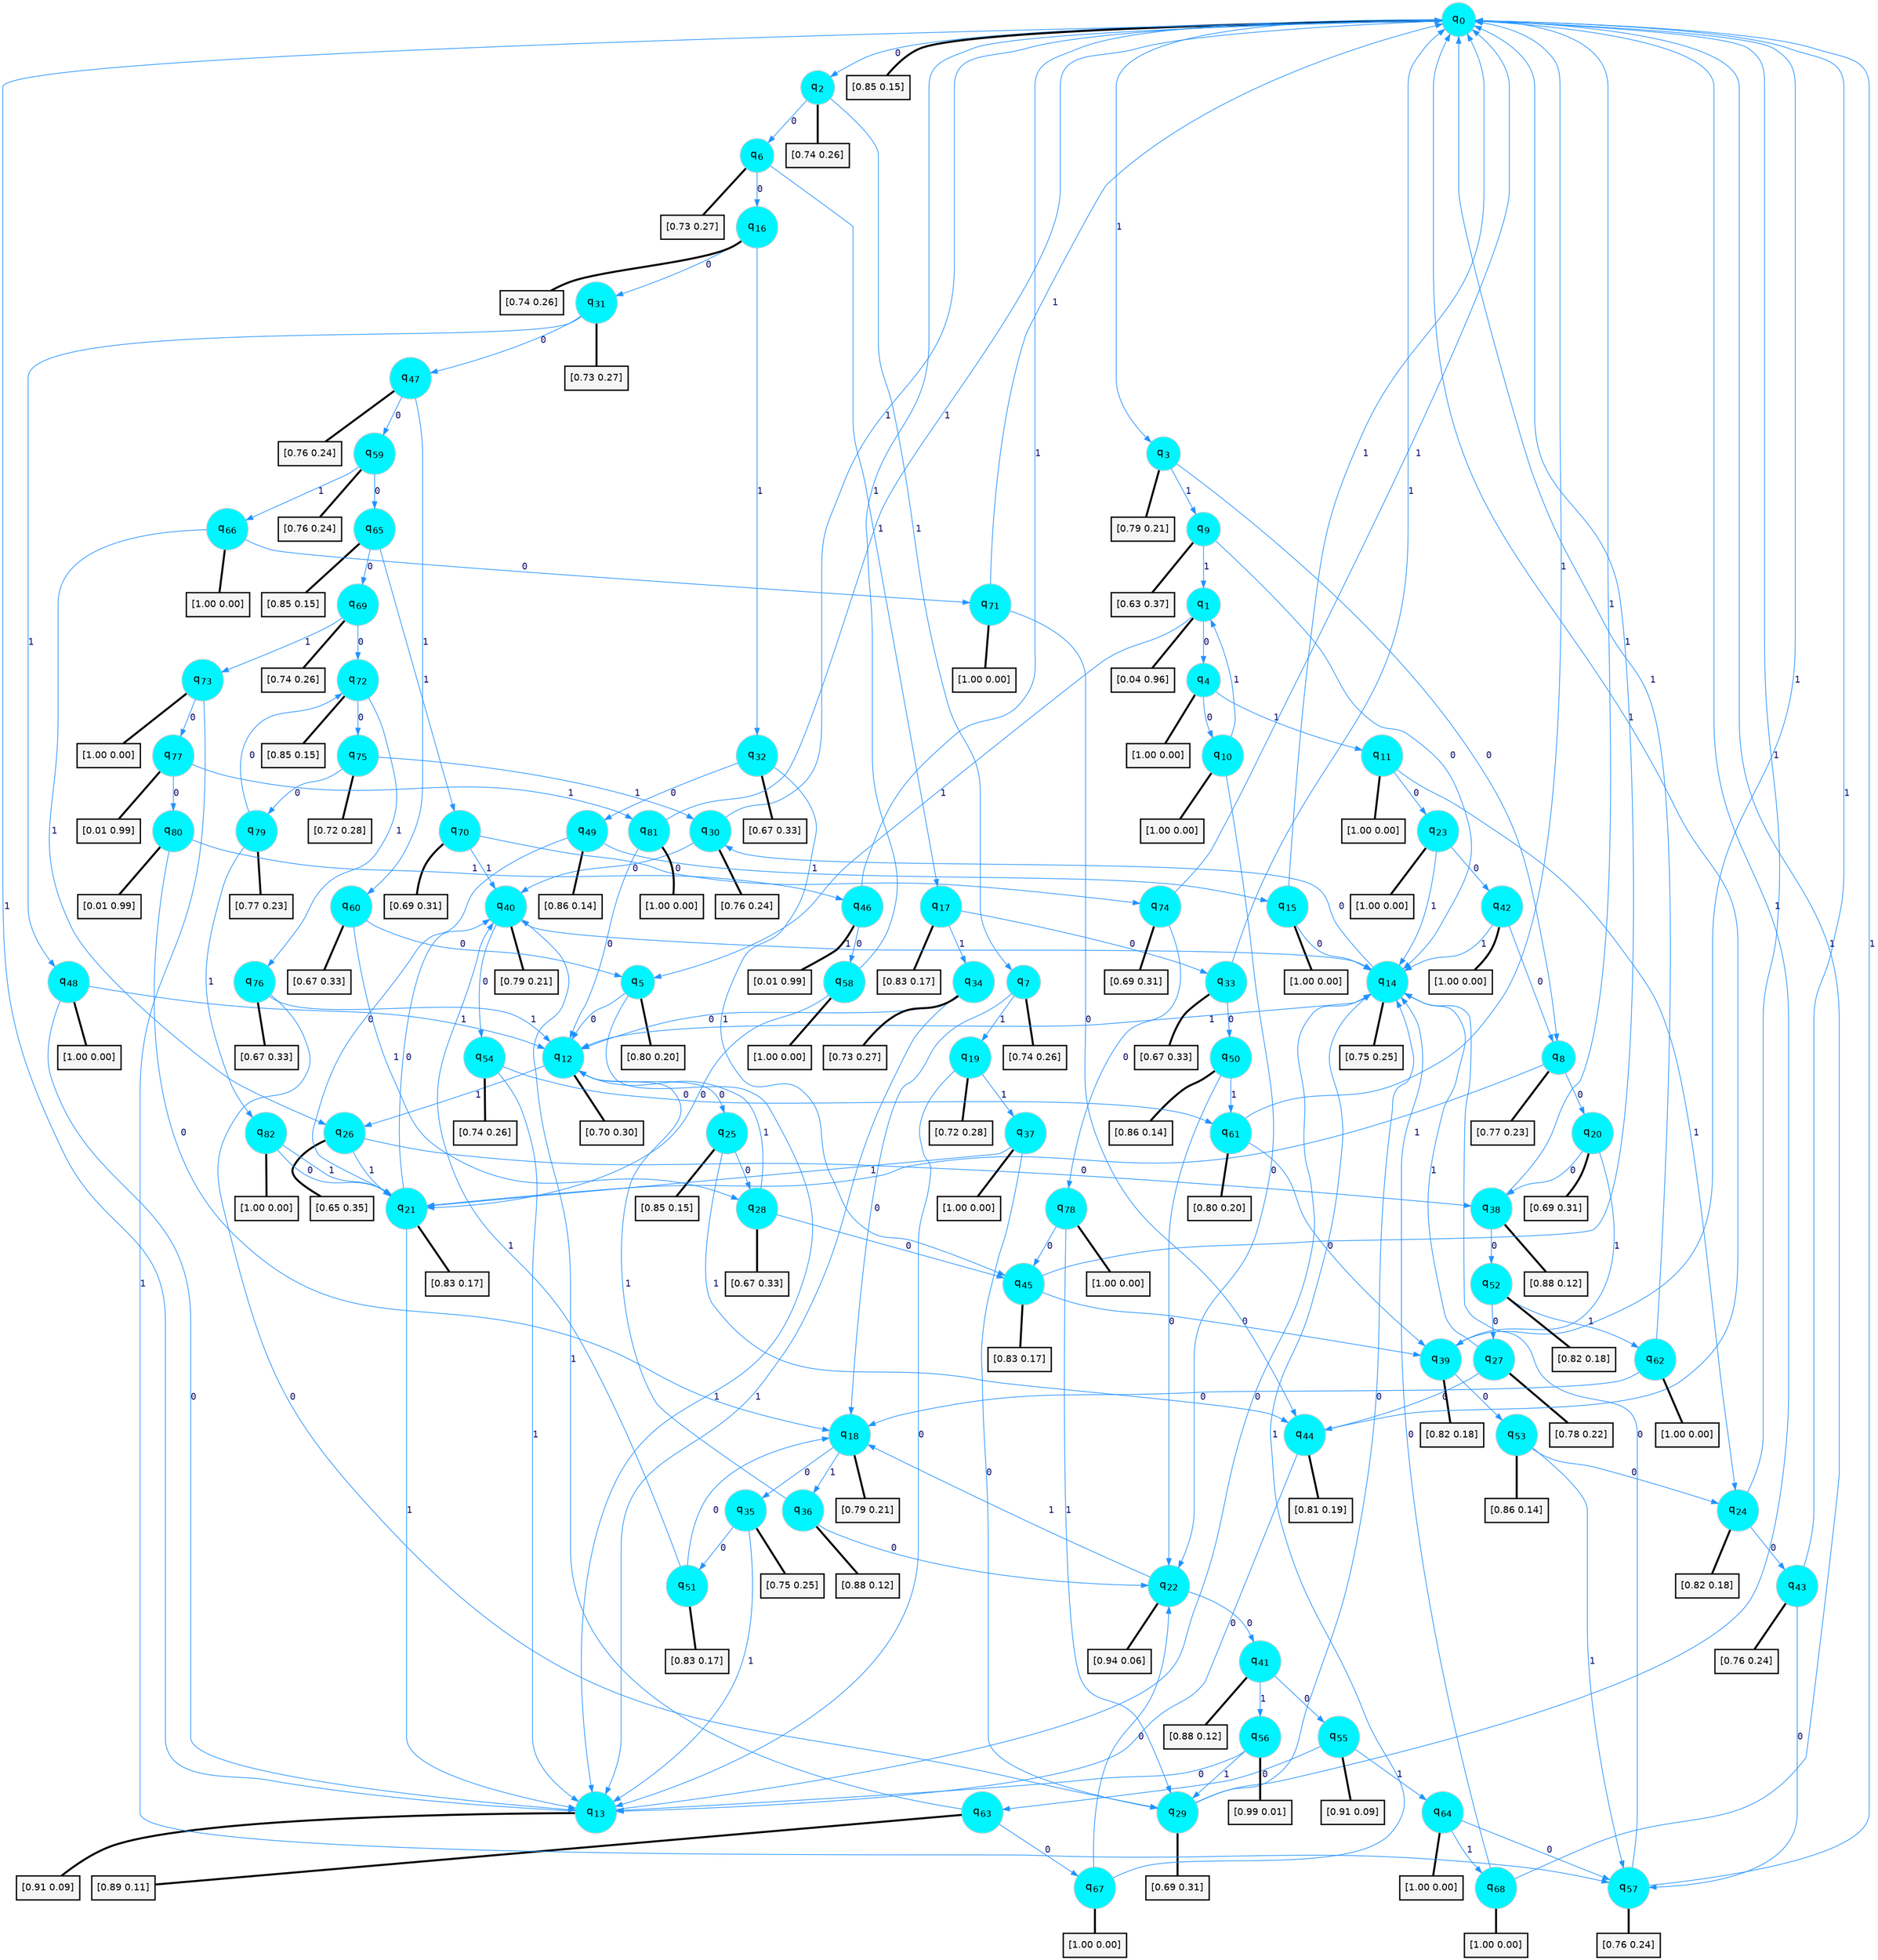 digraph G {
graph [
bgcolor=transparent, dpi=300, rankdir=TD, size="40,25"];
node [
color=gray, fillcolor=turquoise1, fontcolor=black, fontname=Helvetica, fontsize=16, fontweight=bold, shape=circle, style=filled];
edge [
arrowsize=1, color=dodgerblue1, fontcolor=midnightblue, fontname=courier, fontweight=bold, penwidth=1, style=solid, weight=20];
0[label=<q<SUB>0</SUB>>];
1[label=<q<SUB>1</SUB>>];
2[label=<q<SUB>2</SUB>>];
3[label=<q<SUB>3</SUB>>];
4[label=<q<SUB>4</SUB>>];
5[label=<q<SUB>5</SUB>>];
6[label=<q<SUB>6</SUB>>];
7[label=<q<SUB>7</SUB>>];
8[label=<q<SUB>8</SUB>>];
9[label=<q<SUB>9</SUB>>];
10[label=<q<SUB>10</SUB>>];
11[label=<q<SUB>11</SUB>>];
12[label=<q<SUB>12</SUB>>];
13[label=<q<SUB>13</SUB>>];
14[label=<q<SUB>14</SUB>>];
15[label=<q<SUB>15</SUB>>];
16[label=<q<SUB>16</SUB>>];
17[label=<q<SUB>17</SUB>>];
18[label=<q<SUB>18</SUB>>];
19[label=<q<SUB>19</SUB>>];
20[label=<q<SUB>20</SUB>>];
21[label=<q<SUB>21</SUB>>];
22[label=<q<SUB>22</SUB>>];
23[label=<q<SUB>23</SUB>>];
24[label=<q<SUB>24</SUB>>];
25[label=<q<SUB>25</SUB>>];
26[label=<q<SUB>26</SUB>>];
27[label=<q<SUB>27</SUB>>];
28[label=<q<SUB>28</SUB>>];
29[label=<q<SUB>29</SUB>>];
30[label=<q<SUB>30</SUB>>];
31[label=<q<SUB>31</SUB>>];
32[label=<q<SUB>32</SUB>>];
33[label=<q<SUB>33</SUB>>];
34[label=<q<SUB>34</SUB>>];
35[label=<q<SUB>35</SUB>>];
36[label=<q<SUB>36</SUB>>];
37[label=<q<SUB>37</SUB>>];
38[label=<q<SUB>38</SUB>>];
39[label=<q<SUB>39</SUB>>];
40[label=<q<SUB>40</SUB>>];
41[label=<q<SUB>41</SUB>>];
42[label=<q<SUB>42</SUB>>];
43[label=<q<SUB>43</SUB>>];
44[label=<q<SUB>44</SUB>>];
45[label=<q<SUB>45</SUB>>];
46[label=<q<SUB>46</SUB>>];
47[label=<q<SUB>47</SUB>>];
48[label=<q<SUB>48</SUB>>];
49[label=<q<SUB>49</SUB>>];
50[label=<q<SUB>50</SUB>>];
51[label=<q<SUB>51</SUB>>];
52[label=<q<SUB>52</SUB>>];
53[label=<q<SUB>53</SUB>>];
54[label=<q<SUB>54</SUB>>];
55[label=<q<SUB>55</SUB>>];
56[label=<q<SUB>56</SUB>>];
57[label=<q<SUB>57</SUB>>];
58[label=<q<SUB>58</SUB>>];
59[label=<q<SUB>59</SUB>>];
60[label=<q<SUB>60</SUB>>];
61[label=<q<SUB>61</SUB>>];
62[label=<q<SUB>62</SUB>>];
63[label=<q<SUB>63</SUB>>];
64[label=<q<SUB>64</SUB>>];
65[label=<q<SUB>65</SUB>>];
66[label=<q<SUB>66</SUB>>];
67[label=<q<SUB>67</SUB>>];
68[label=<q<SUB>68</SUB>>];
69[label=<q<SUB>69</SUB>>];
70[label=<q<SUB>70</SUB>>];
71[label=<q<SUB>71</SUB>>];
72[label=<q<SUB>72</SUB>>];
73[label=<q<SUB>73</SUB>>];
74[label=<q<SUB>74</SUB>>];
75[label=<q<SUB>75</SUB>>];
76[label=<q<SUB>76</SUB>>];
77[label=<q<SUB>77</SUB>>];
78[label=<q<SUB>78</SUB>>];
79[label=<q<SUB>79</SUB>>];
80[label=<q<SUB>80</SUB>>];
81[label=<q<SUB>81</SUB>>];
82[label=<q<SUB>82</SUB>>];
83[label="[0.85 0.15]", shape=box,fontcolor=black, fontname=Helvetica, fontsize=14, penwidth=2, fillcolor=whitesmoke,color=black];
84[label="[0.04 0.96]", shape=box,fontcolor=black, fontname=Helvetica, fontsize=14, penwidth=2, fillcolor=whitesmoke,color=black];
85[label="[0.74 0.26]", shape=box,fontcolor=black, fontname=Helvetica, fontsize=14, penwidth=2, fillcolor=whitesmoke,color=black];
86[label="[0.79 0.21]", shape=box,fontcolor=black, fontname=Helvetica, fontsize=14, penwidth=2, fillcolor=whitesmoke,color=black];
87[label="[1.00 0.00]", shape=box,fontcolor=black, fontname=Helvetica, fontsize=14, penwidth=2, fillcolor=whitesmoke,color=black];
88[label="[0.80 0.20]", shape=box,fontcolor=black, fontname=Helvetica, fontsize=14, penwidth=2, fillcolor=whitesmoke,color=black];
89[label="[0.73 0.27]", shape=box,fontcolor=black, fontname=Helvetica, fontsize=14, penwidth=2, fillcolor=whitesmoke,color=black];
90[label="[0.74 0.26]", shape=box,fontcolor=black, fontname=Helvetica, fontsize=14, penwidth=2, fillcolor=whitesmoke,color=black];
91[label="[0.77 0.23]", shape=box,fontcolor=black, fontname=Helvetica, fontsize=14, penwidth=2, fillcolor=whitesmoke,color=black];
92[label="[0.63 0.37]", shape=box,fontcolor=black, fontname=Helvetica, fontsize=14, penwidth=2, fillcolor=whitesmoke,color=black];
93[label="[1.00 0.00]", shape=box,fontcolor=black, fontname=Helvetica, fontsize=14, penwidth=2, fillcolor=whitesmoke,color=black];
94[label="[1.00 0.00]", shape=box,fontcolor=black, fontname=Helvetica, fontsize=14, penwidth=2, fillcolor=whitesmoke,color=black];
95[label="[0.70 0.30]", shape=box,fontcolor=black, fontname=Helvetica, fontsize=14, penwidth=2, fillcolor=whitesmoke,color=black];
96[label="[0.91 0.09]", shape=box,fontcolor=black, fontname=Helvetica, fontsize=14, penwidth=2, fillcolor=whitesmoke,color=black];
97[label="[0.75 0.25]", shape=box,fontcolor=black, fontname=Helvetica, fontsize=14, penwidth=2, fillcolor=whitesmoke,color=black];
98[label="[1.00 0.00]", shape=box,fontcolor=black, fontname=Helvetica, fontsize=14, penwidth=2, fillcolor=whitesmoke,color=black];
99[label="[0.74 0.26]", shape=box,fontcolor=black, fontname=Helvetica, fontsize=14, penwidth=2, fillcolor=whitesmoke,color=black];
100[label="[0.83 0.17]", shape=box,fontcolor=black, fontname=Helvetica, fontsize=14, penwidth=2, fillcolor=whitesmoke,color=black];
101[label="[0.79 0.21]", shape=box,fontcolor=black, fontname=Helvetica, fontsize=14, penwidth=2, fillcolor=whitesmoke,color=black];
102[label="[0.72 0.28]", shape=box,fontcolor=black, fontname=Helvetica, fontsize=14, penwidth=2, fillcolor=whitesmoke,color=black];
103[label="[0.69 0.31]", shape=box,fontcolor=black, fontname=Helvetica, fontsize=14, penwidth=2, fillcolor=whitesmoke,color=black];
104[label="[0.83 0.17]", shape=box,fontcolor=black, fontname=Helvetica, fontsize=14, penwidth=2, fillcolor=whitesmoke,color=black];
105[label="[0.94 0.06]", shape=box,fontcolor=black, fontname=Helvetica, fontsize=14, penwidth=2, fillcolor=whitesmoke,color=black];
106[label="[1.00 0.00]", shape=box,fontcolor=black, fontname=Helvetica, fontsize=14, penwidth=2, fillcolor=whitesmoke,color=black];
107[label="[0.82 0.18]", shape=box,fontcolor=black, fontname=Helvetica, fontsize=14, penwidth=2, fillcolor=whitesmoke,color=black];
108[label="[0.85 0.15]", shape=box,fontcolor=black, fontname=Helvetica, fontsize=14, penwidth=2, fillcolor=whitesmoke,color=black];
109[label="[0.65 0.35]", shape=box,fontcolor=black, fontname=Helvetica, fontsize=14, penwidth=2, fillcolor=whitesmoke,color=black];
110[label="[0.78 0.22]", shape=box,fontcolor=black, fontname=Helvetica, fontsize=14, penwidth=2, fillcolor=whitesmoke,color=black];
111[label="[0.67 0.33]", shape=box,fontcolor=black, fontname=Helvetica, fontsize=14, penwidth=2, fillcolor=whitesmoke,color=black];
112[label="[0.69 0.31]", shape=box,fontcolor=black, fontname=Helvetica, fontsize=14, penwidth=2, fillcolor=whitesmoke,color=black];
113[label="[0.76 0.24]", shape=box,fontcolor=black, fontname=Helvetica, fontsize=14, penwidth=2, fillcolor=whitesmoke,color=black];
114[label="[0.73 0.27]", shape=box,fontcolor=black, fontname=Helvetica, fontsize=14, penwidth=2, fillcolor=whitesmoke,color=black];
115[label="[0.67 0.33]", shape=box,fontcolor=black, fontname=Helvetica, fontsize=14, penwidth=2, fillcolor=whitesmoke,color=black];
116[label="[0.67 0.33]", shape=box,fontcolor=black, fontname=Helvetica, fontsize=14, penwidth=2, fillcolor=whitesmoke,color=black];
117[label="[0.73 0.27]", shape=box,fontcolor=black, fontname=Helvetica, fontsize=14, penwidth=2, fillcolor=whitesmoke,color=black];
118[label="[0.75 0.25]", shape=box,fontcolor=black, fontname=Helvetica, fontsize=14, penwidth=2, fillcolor=whitesmoke,color=black];
119[label="[0.88 0.12]", shape=box,fontcolor=black, fontname=Helvetica, fontsize=14, penwidth=2, fillcolor=whitesmoke,color=black];
120[label="[1.00 0.00]", shape=box,fontcolor=black, fontname=Helvetica, fontsize=14, penwidth=2, fillcolor=whitesmoke,color=black];
121[label="[0.88 0.12]", shape=box,fontcolor=black, fontname=Helvetica, fontsize=14, penwidth=2, fillcolor=whitesmoke,color=black];
122[label="[0.82 0.18]", shape=box,fontcolor=black, fontname=Helvetica, fontsize=14, penwidth=2, fillcolor=whitesmoke,color=black];
123[label="[0.79 0.21]", shape=box,fontcolor=black, fontname=Helvetica, fontsize=14, penwidth=2, fillcolor=whitesmoke,color=black];
124[label="[0.88 0.12]", shape=box,fontcolor=black, fontname=Helvetica, fontsize=14, penwidth=2, fillcolor=whitesmoke,color=black];
125[label="[1.00 0.00]", shape=box,fontcolor=black, fontname=Helvetica, fontsize=14, penwidth=2, fillcolor=whitesmoke,color=black];
126[label="[0.76 0.24]", shape=box,fontcolor=black, fontname=Helvetica, fontsize=14, penwidth=2, fillcolor=whitesmoke,color=black];
127[label="[0.81 0.19]", shape=box,fontcolor=black, fontname=Helvetica, fontsize=14, penwidth=2, fillcolor=whitesmoke,color=black];
128[label="[0.83 0.17]", shape=box,fontcolor=black, fontname=Helvetica, fontsize=14, penwidth=2, fillcolor=whitesmoke,color=black];
129[label="[0.01 0.99]", shape=box,fontcolor=black, fontname=Helvetica, fontsize=14, penwidth=2, fillcolor=whitesmoke,color=black];
130[label="[0.76 0.24]", shape=box,fontcolor=black, fontname=Helvetica, fontsize=14, penwidth=2, fillcolor=whitesmoke,color=black];
131[label="[1.00 0.00]", shape=box,fontcolor=black, fontname=Helvetica, fontsize=14, penwidth=2, fillcolor=whitesmoke,color=black];
132[label="[0.86 0.14]", shape=box,fontcolor=black, fontname=Helvetica, fontsize=14, penwidth=2, fillcolor=whitesmoke,color=black];
133[label="[0.86 0.14]", shape=box,fontcolor=black, fontname=Helvetica, fontsize=14, penwidth=2, fillcolor=whitesmoke,color=black];
134[label="[0.83 0.17]", shape=box,fontcolor=black, fontname=Helvetica, fontsize=14, penwidth=2, fillcolor=whitesmoke,color=black];
135[label="[0.82 0.18]", shape=box,fontcolor=black, fontname=Helvetica, fontsize=14, penwidth=2, fillcolor=whitesmoke,color=black];
136[label="[0.86 0.14]", shape=box,fontcolor=black, fontname=Helvetica, fontsize=14, penwidth=2, fillcolor=whitesmoke,color=black];
137[label="[0.74 0.26]", shape=box,fontcolor=black, fontname=Helvetica, fontsize=14, penwidth=2, fillcolor=whitesmoke,color=black];
138[label="[0.91 0.09]", shape=box,fontcolor=black, fontname=Helvetica, fontsize=14, penwidth=2, fillcolor=whitesmoke,color=black];
139[label="[0.99 0.01]", shape=box,fontcolor=black, fontname=Helvetica, fontsize=14, penwidth=2, fillcolor=whitesmoke,color=black];
140[label="[0.76 0.24]", shape=box,fontcolor=black, fontname=Helvetica, fontsize=14, penwidth=2, fillcolor=whitesmoke,color=black];
141[label="[1.00 0.00]", shape=box,fontcolor=black, fontname=Helvetica, fontsize=14, penwidth=2, fillcolor=whitesmoke,color=black];
142[label="[0.76 0.24]", shape=box,fontcolor=black, fontname=Helvetica, fontsize=14, penwidth=2, fillcolor=whitesmoke,color=black];
143[label="[0.67 0.33]", shape=box,fontcolor=black, fontname=Helvetica, fontsize=14, penwidth=2, fillcolor=whitesmoke,color=black];
144[label="[0.80 0.20]", shape=box,fontcolor=black, fontname=Helvetica, fontsize=14, penwidth=2, fillcolor=whitesmoke,color=black];
145[label="[1.00 0.00]", shape=box,fontcolor=black, fontname=Helvetica, fontsize=14, penwidth=2, fillcolor=whitesmoke,color=black];
146[label="[0.89 0.11]", shape=box,fontcolor=black, fontname=Helvetica, fontsize=14, penwidth=2, fillcolor=whitesmoke,color=black];
147[label="[1.00 0.00]", shape=box,fontcolor=black, fontname=Helvetica, fontsize=14, penwidth=2, fillcolor=whitesmoke,color=black];
148[label="[0.85 0.15]", shape=box,fontcolor=black, fontname=Helvetica, fontsize=14, penwidth=2, fillcolor=whitesmoke,color=black];
149[label="[1.00 0.00]", shape=box,fontcolor=black, fontname=Helvetica, fontsize=14, penwidth=2, fillcolor=whitesmoke,color=black];
150[label="[1.00 0.00]", shape=box,fontcolor=black, fontname=Helvetica, fontsize=14, penwidth=2, fillcolor=whitesmoke,color=black];
151[label="[1.00 0.00]", shape=box,fontcolor=black, fontname=Helvetica, fontsize=14, penwidth=2, fillcolor=whitesmoke,color=black];
152[label="[0.74 0.26]", shape=box,fontcolor=black, fontname=Helvetica, fontsize=14, penwidth=2, fillcolor=whitesmoke,color=black];
153[label="[0.69 0.31]", shape=box,fontcolor=black, fontname=Helvetica, fontsize=14, penwidth=2, fillcolor=whitesmoke,color=black];
154[label="[1.00 0.00]", shape=box,fontcolor=black, fontname=Helvetica, fontsize=14, penwidth=2, fillcolor=whitesmoke,color=black];
155[label="[0.85 0.15]", shape=box,fontcolor=black, fontname=Helvetica, fontsize=14, penwidth=2, fillcolor=whitesmoke,color=black];
156[label="[1.00 0.00]", shape=box,fontcolor=black, fontname=Helvetica, fontsize=14, penwidth=2, fillcolor=whitesmoke,color=black];
157[label="[0.69 0.31]", shape=box,fontcolor=black, fontname=Helvetica, fontsize=14, penwidth=2, fillcolor=whitesmoke,color=black];
158[label="[0.72 0.28]", shape=box,fontcolor=black, fontname=Helvetica, fontsize=14, penwidth=2, fillcolor=whitesmoke,color=black];
159[label="[0.67 0.33]", shape=box,fontcolor=black, fontname=Helvetica, fontsize=14, penwidth=2, fillcolor=whitesmoke,color=black];
160[label="[0.01 0.99]", shape=box,fontcolor=black, fontname=Helvetica, fontsize=14, penwidth=2, fillcolor=whitesmoke,color=black];
161[label="[1.00 0.00]", shape=box,fontcolor=black, fontname=Helvetica, fontsize=14, penwidth=2, fillcolor=whitesmoke,color=black];
162[label="[0.77 0.23]", shape=box,fontcolor=black, fontname=Helvetica, fontsize=14, penwidth=2, fillcolor=whitesmoke,color=black];
163[label="[0.01 0.99]", shape=box,fontcolor=black, fontname=Helvetica, fontsize=14, penwidth=2, fillcolor=whitesmoke,color=black];
164[label="[1.00 0.00]", shape=box,fontcolor=black, fontname=Helvetica, fontsize=14, penwidth=2, fillcolor=whitesmoke,color=black];
165[label="[1.00 0.00]", shape=box,fontcolor=black, fontname=Helvetica, fontsize=14, penwidth=2, fillcolor=whitesmoke,color=black];
0->2 [label=0];
0->3 [label=1];
0->83 [arrowhead=none, penwidth=3,color=black];
1->4 [label=0];
1->5 [label=1];
1->84 [arrowhead=none, penwidth=3,color=black];
2->6 [label=0];
2->7 [label=1];
2->85 [arrowhead=none, penwidth=3,color=black];
3->8 [label=0];
3->9 [label=1];
3->86 [arrowhead=none, penwidth=3,color=black];
4->10 [label=0];
4->11 [label=1];
4->87 [arrowhead=none, penwidth=3,color=black];
5->12 [label=0];
5->13 [label=1];
5->88 [arrowhead=none, penwidth=3,color=black];
6->16 [label=0];
6->17 [label=1];
6->89 [arrowhead=none, penwidth=3,color=black];
7->18 [label=0];
7->19 [label=1];
7->90 [arrowhead=none, penwidth=3,color=black];
8->20 [label=0];
8->21 [label=1];
8->91 [arrowhead=none, penwidth=3,color=black];
9->14 [label=0];
9->1 [label=1];
9->92 [arrowhead=none, penwidth=3,color=black];
10->22 [label=0];
10->1 [label=1];
10->93 [arrowhead=none, penwidth=3,color=black];
11->23 [label=0];
11->24 [label=1];
11->94 [arrowhead=none, penwidth=3,color=black];
12->25 [label=0];
12->26 [label=1];
12->95 [arrowhead=none, penwidth=3,color=black];
13->14 [label=0];
13->0 [label=1];
13->96 [arrowhead=none, penwidth=3,color=black];
14->30 [label=0];
14->12 [label=1];
14->97 [arrowhead=none, penwidth=3,color=black];
15->14 [label=0];
15->0 [label=1];
15->98 [arrowhead=none, penwidth=3,color=black];
16->31 [label=0];
16->32 [label=1];
16->99 [arrowhead=none, penwidth=3,color=black];
17->33 [label=0];
17->34 [label=1];
17->100 [arrowhead=none, penwidth=3,color=black];
18->35 [label=0];
18->36 [label=1];
18->101 [arrowhead=none, penwidth=3,color=black];
19->13 [label=0];
19->37 [label=1];
19->102 [arrowhead=none, penwidth=3,color=black];
20->38 [label=0];
20->39 [label=1];
20->103 [arrowhead=none, penwidth=3,color=black];
21->40 [label=0];
21->13 [label=1];
21->104 [arrowhead=none, penwidth=3,color=black];
22->41 [label=0];
22->18 [label=1];
22->105 [arrowhead=none, penwidth=3,color=black];
23->42 [label=0];
23->14 [label=1];
23->106 [arrowhead=none, penwidth=3,color=black];
24->43 [label=0];
24->0 [label=1];
24->107 [arrowhead=none, penwidth=3,color=black];
25->28 [label=0];
25->44 [label=1];
25->108 [arrowhead=none, penwidth=3,color=black];
26->38 [label=0];
26->21 [label=1];
26->109 [arrowhead=none, penwidth=3,color=black];
27->44 [label=0];
27->14 [label=1];
27->110 [arrowhead=none, penwidth=3,color=black];
28->45 [label=0];
28->12 [label=1];
28->111 [arrowhead=none, penwidth=3,color=black];
29->14 [label=0];
29->0 [label=1];
29->112 [arrowhead=none, penwidth=3,color=black];
30->40 [label=0];
30->0 [label=1];
30->113 [arrowhead=none, penwidth=3,color=black];
31->47 [label=0];
31->48 [label=1];
31->114 [arrowhead=none, penwidth=3,color=black];
32->49 [label=0];
32->45 [label=1];
32->115 [arrowhead=none, penwidth=3,color=black];
33->50 [label=0];
33->0 [label=1];
33->116 [arrowhead=none, penwidth=3,color=black];
34->12 [label=0];
34->13 [label=1];
34->117 [arrowhead=none, penwidth=3,color=black];
35->51 [label=0];
35->13 [label=1];
35->118 [arrowhead=none, penwidth=3,color=black];
36->22 [label=0];
36->12 [label=1];
36->119 [arrowhead=none, penwidth=3,color=black];
37->29 [label=0];
37->21 [label=1];
37->120 [arrowhead=none, penwidth=3,color=black];
38->52 [label=0];
38->0 [label=1];
38->121 [arrowhead=none, penwidth=3,color=black];
39->53 [label=0];
39->0 [label=1];
39->122 [arrowhead=none, penwidth=3,color=black];
40->54 [label=0];
40->14 [label=1];
40->123 [arrowhead=none, penwidth=3,color=black];
41->55 [label=0];
41->56 [label=1];
41->124 [arrowhead=none, penwidth=3,color=black];
42->8 [label=0];
42->14 [label=1];
42->125 [arrowhead=none, penwidth=3,color=black];
43->57 [label=0];
43->0 [label=1];
43->126 [arrowhead=none, penwidth=3,color=black];
44->13 [label=0];
44->0 [label=1];
44->127 [arrowhead=none, penwidth=3,color=black];
45->39 [label=0];
45->0 [label=1];
45->128 [arrowhead=none, penwidth=3,color=black];
46->58 [label=0];
46->0 [label=1];
46->129 [arrowhead=none, penwidth=3,color=black];
47->59 [label=0];
47->60 [label=1];
47->130 [arrowhead=none, penwidth=3,color=black];
48->13 [label=0];
48->12 [label=1];
48->131 [arrowhead=none, penwidth=3,color=black];
49->21 [label=0];
49->15 [label=1];
49->132 [arrowhead=none, penwidth=3,color=black];
50->22 [label=0];
50->61 [label=1];
50->133 [arrowhead=none, penwidth=3,color=black];
51->18 [label=0];
51->40 [label=1];
51->134 [arrowhead=none, penwidth=3,color=black];
52->27 [label=0];
52->62 [label=1];
52->135 [arrowhead=none, penwidth=3,color=black];
53->24 [label=0];
53->57 [label=1];
53->136 [arrowhead=none, penwidth=3,color=black];
54->61 [label=0];
54->13 [label=1];
54->137 [arrowhead=none, penwidth=3,color=black];
55->63 [label=0];
55->64 [label=1];
55->138 [arrowhead=none, penwidth=3,color=black];
56->13 [label=0];
56->29 [label=1];
56->139 [arrowhead=none, penwidth=3,color=black];
57->14 [label=0];
57->0 [label=1];
57->140 [arrowhead=none, penwidth=3,color=black];
58->21 [label=0];
58->0 [label=1];
58->141 [arrowhead=none, penwidth=3,color=black];
59->65 [label=0];
59->66 [label=1];
59->142 [arrowhead=none, penwidth=3,color=black];
60->5 [label=0];
60->28 [label=1];
60->143 [arrowhead=none, penwidth=3,color=black];
61->39 [label=0];
61->0 [label=1];
61->144 [arrowhead=none, penwidth=3,color=black];
62->18 [label=0];
62->0 [label=1];
62->145 [arrowhead=none, penwidth=3,color=black];
63->67 [label=0];
63->40 [label=1];
63->146 [arrowhead=none, penwidth=3,color=black];
64->57 [label=0];
64->68 [label=1];
64->147 [arrowhead=none, penwidth=3,color=black];
65->69 [label=0];
65->70 [label=1];
65->148 [arrowhead=none, penwidth=3,color=black];
66->71 [label=0];
66->26 [label=1];
66->149 [arrowhead=none, penwidth=3,color=black];
67->22 [label=0];
67->14 [label=1];
67->150 [arrowhead=none, penwidth=3,color=black];
68->14 [label=0];
68->0 [label=1];
68->151 [arrowhead=none, penwidth=3,color=black];
69->72 [label=0];
69->73 [label=1];
69->152 [arrowhead=none, penwidth=3,color=black];
70->74 [label=0];
70->40 [label=1];
70->153 [arrowhead=none, penwidth=3,color=black];
71->44 [label=0];
71->0 [label=1];
71->154 [arrowhead=none, penwidth=3,color=black];
72->75 [label=0];
72->76 [label=1];
72->155 [arrowhead=none, penwidth=3,color=black];
73->77 [label=0];
73->57 [label=1];
73->156 [arrowhead=none, penwidth=3,color=black];
74->78 [label=0];
74->0 [label=1];
74->157 [arrowhead=none, penwidth=3,color=black];
75->79 [label=0];
75->30 [label=1];
75->158 [arrowhead=none, penwidth=3,color=black];
76->29 [label=0];
76->12 [label=1];
76->159 [arrowhead=none, penwidth=3,color=black];
77->80 [label=0];
77->81 [label=1];
77->160 [arrowhead=none, penwidth=3,color=black];
78->45 [label=0];
78->29 [label=1];
78->161 [arrowhead=none, penwidth=3,color=black];
79->72 [label=0];
79->82 [label=1];
79->162 [arrowhead=none, penwidth=3,color=black];
80->18 [label=0];
80->46 [label=1];
80->163 [arrowhead=none, penwidth=3,color=black];
81->12 [label=0];
81->0 [label=1];
81->164 [arrowhead=none, penwidth=3,color=black];
82->21 [label=0];
82->21 [label=1];
82->165 [arrowhead=none, penwidth=3,color=black];
}
